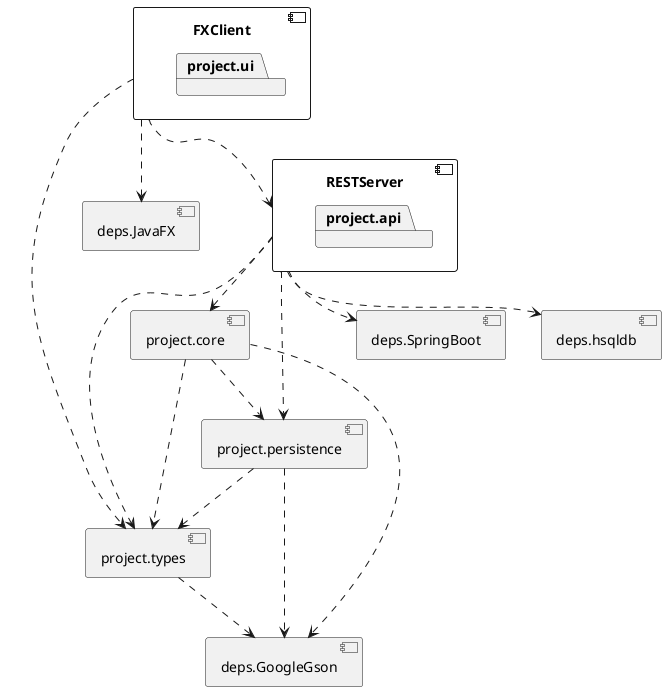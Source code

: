 @startuml

component project.types
component project.core
component project.persistence

component RESTServer {
    package project.api
}


component FXClient {
    package project.ui
}

component deps.SpringBoot
component deps.hsqldb
component deps.GoogleGson
component deps.JavaFX

project.types ..> deps.GoogleGson

project.core ..> project.persistence
project.core ..> project.types
project.core ..> deps.GoogleGson

project.persistence ..> project.types
project.persistence ..> deps.GoogleGson

FXClient ..> project.types
FXClient ..> deps.JavaFX
FXClient ..> RESTServer

RESTServer ..> project.core
RESTServer ..> project.persistence
RESTServer ..> project.types
RESTServer ..> deps.SpringBoot
RESTServer ..> deps.hsqldb



@enduml